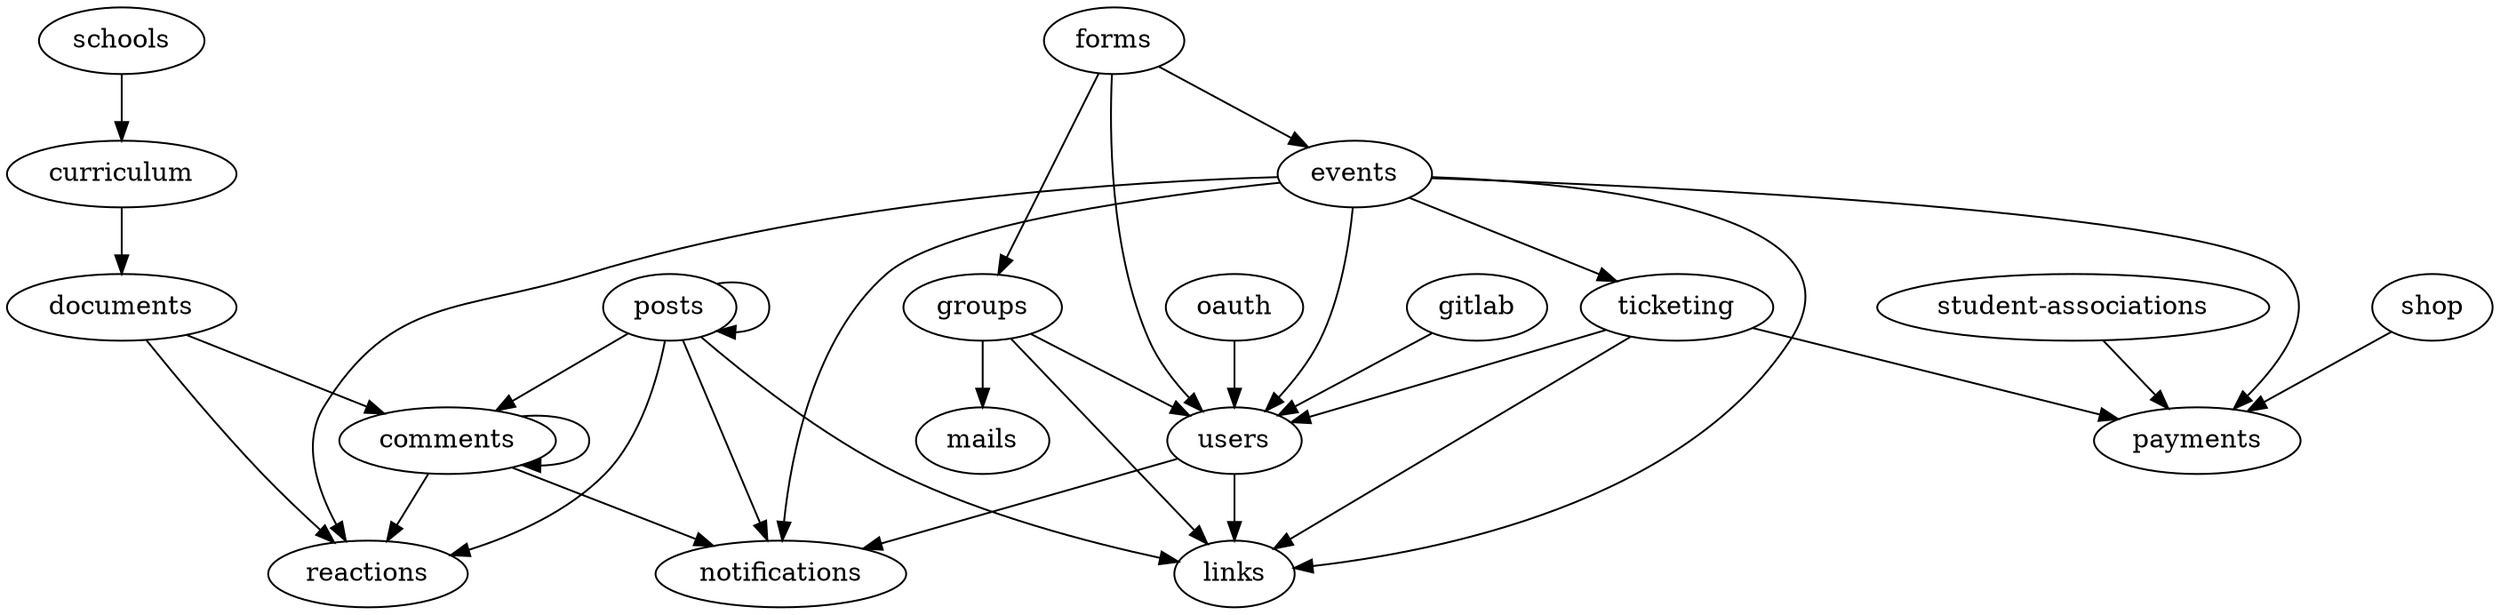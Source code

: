strict digraph ImportGraph {
    "comments" -> "comments";
    "comments" -> "reactions";
    "comments" -> "notifications";
    "curriculum" -> "documents";
    "documents" -> "comments";
    "documents" -> "reactions";
    "events" -> "ticketing";
    "events" -> "notifications";
    "events" -> "users";
    "events" -> "payments";
    "events" -> "reactions";
    "events" -> "links";
    "forms" -> "groups";
    "forms" -> "users";
    "forms" -> "events";
    "gitlab" -> "users";
    "groups" -> "links";
    "groups" -> "mails";
    "groups" -> "users";
    "oauth" -> "users";
    "posts" -> "notifications";
    "posts" -> "comments";
    "posts" -> "reactions";
    "posts" -> "posts";
    "posts" -> "links";
    "schools" -> "curriculum";
    "shop" -> "payments";
    "student-associations" -> "payments";
    "ticketing" -> "payments";
    "ticketing" -> "links";
    "ticketing" -> "users";
    "users" -> "notifications";
    "users" -> "links";
}